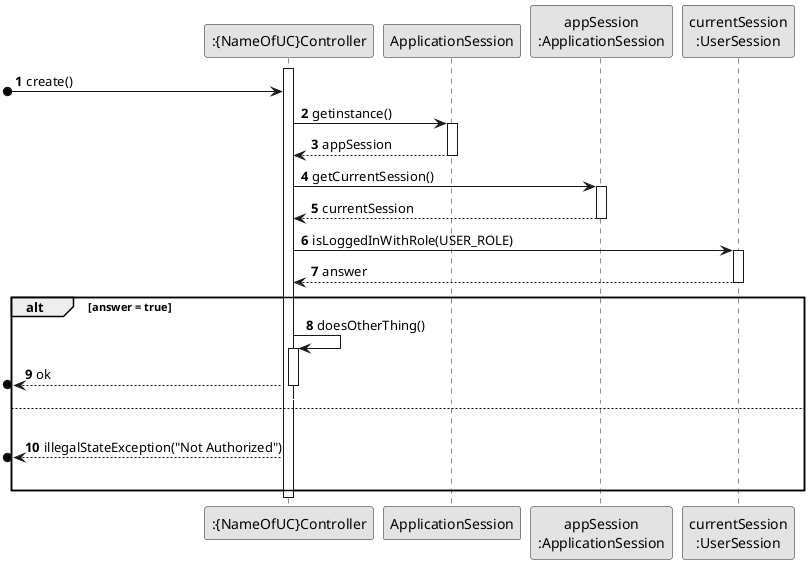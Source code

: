 @startuml
skinparam monochrome true
skinparam packageStyle rectangle
skinparam shadowing false

autonumber

'hide footbox
participant ":{NameOfUC}Controller" as CTRL
participant "ApplicationSession" as APPSESSIONC
participant "appSession\n:ApplicationSession" as APPSESSIONI
participant "currentSession\n:UserSession" as CURSESSION

activate CTRL
[o-> CTRL : create()
    CTRL -> APPSESSIONC : getinstance()

    activate APPSESSIONC
        APPSESSIONC --> CTRL : appSession
    deactivate APPSESSIONC

    CTRL -> APPSESSIONI : getCurrentSession()
    activate APPSESSIONI
        APPSESSIONI --> CTRL : currentSession
    deactivate APPSESSIONI

    CTRL -> CURSESSION : isLoggedInWithRole(USER_ROLE)
    activate CURSESSION
        CURSESSION --> CTRL : answer
    deactivate CURSESSION

    alt answer = true
        CTRL -> CTRL : doesOtherThing()
        activate CTRL
            [o<-- CTRL : ok
        deactivate CTRL
        autonumber stop
        CTRL -[#white]> CURSESSION
        autonumber resume
    else
        |||
        [o<-- CTRL : illegalStateException("Not Authorized")
        |||
    end alt

deactivate CTRL

@enduml